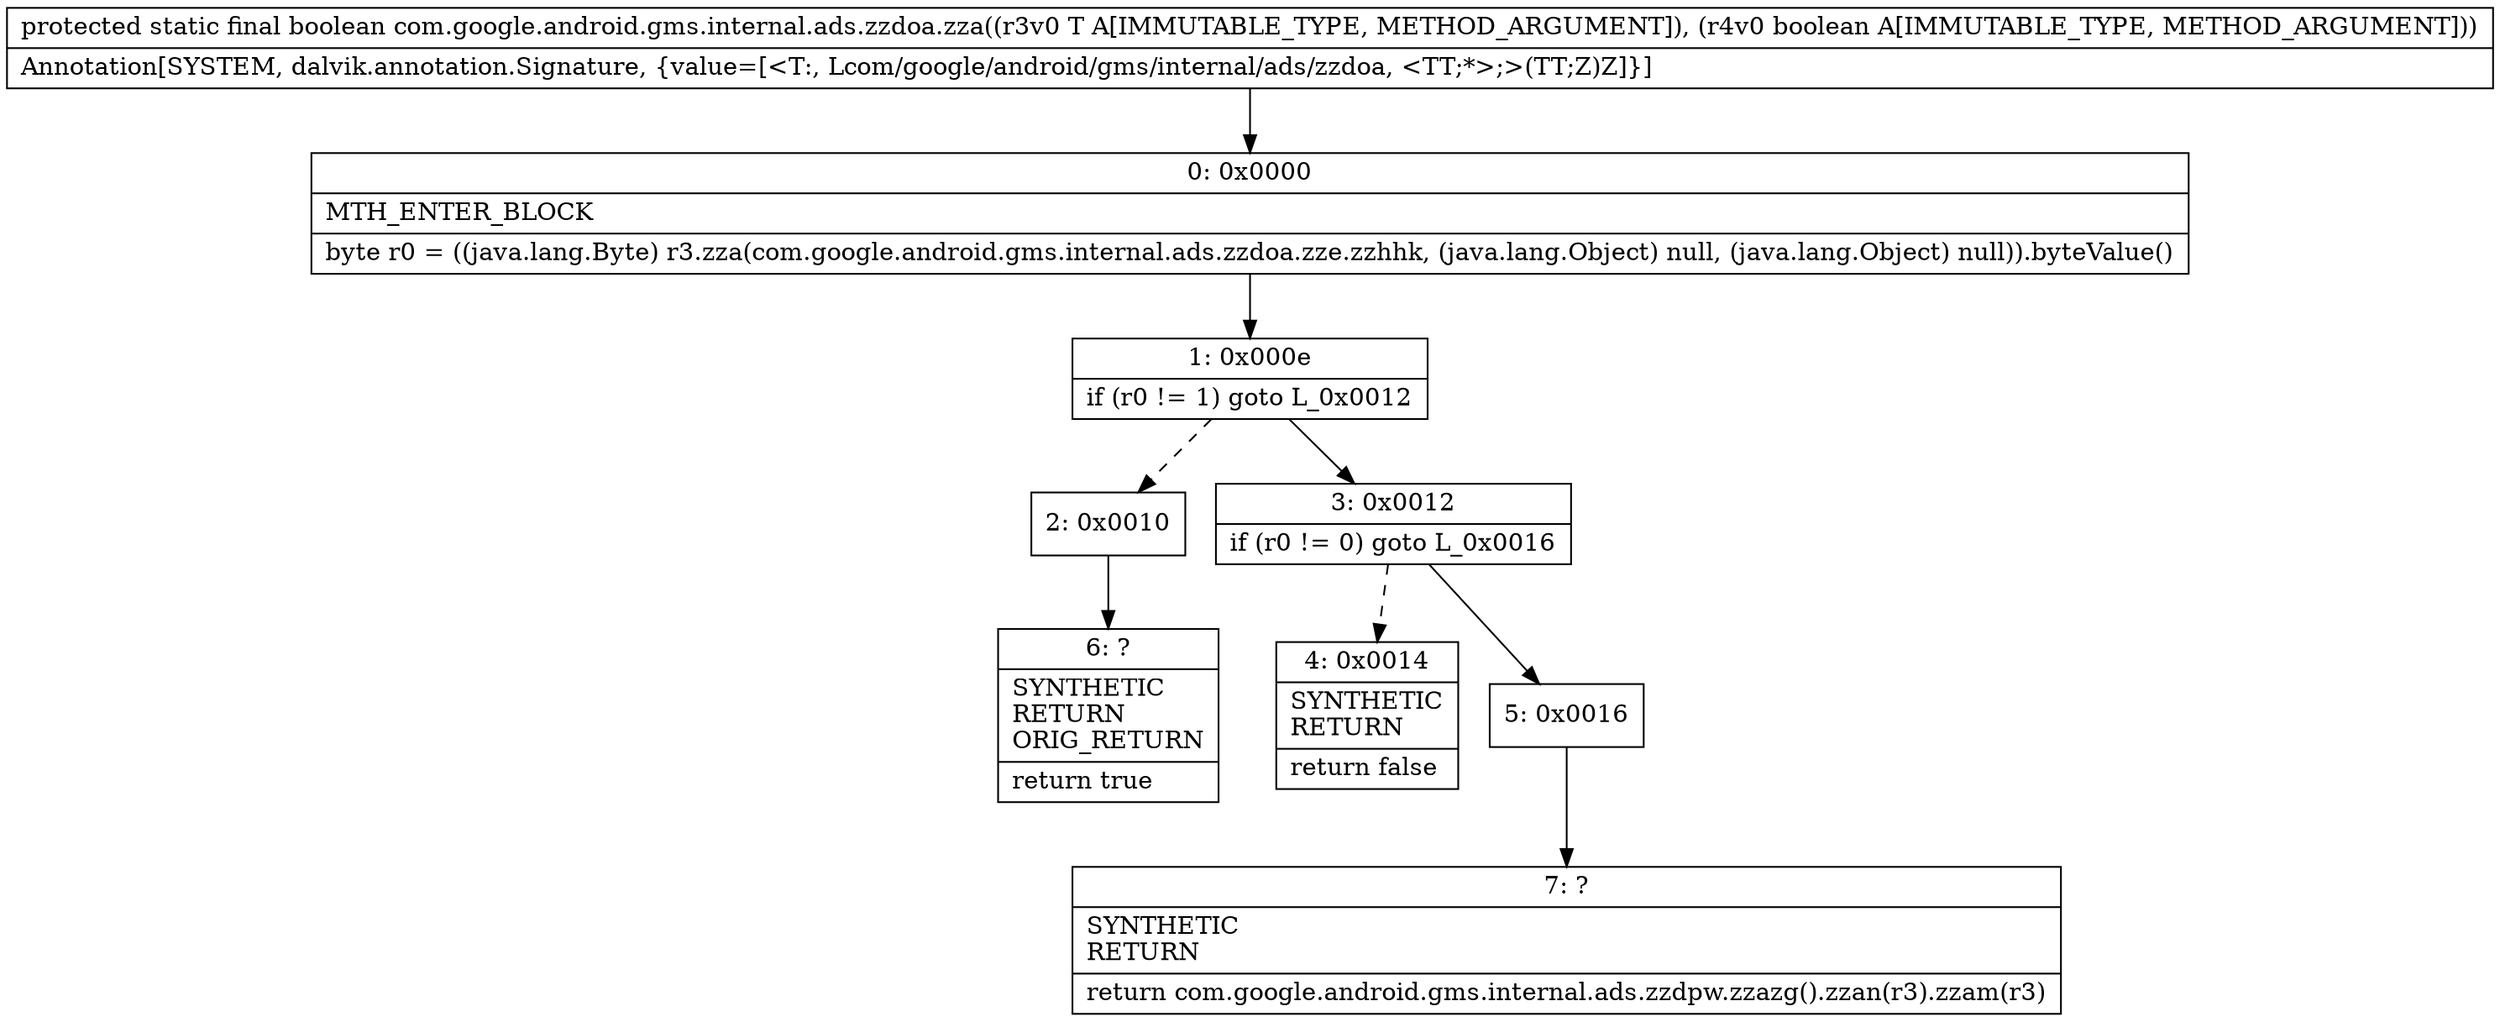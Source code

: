 digraph "CFG forcom.google.android.gms.internal.ads.zzdoa.zza(Lcom\/google\/android\/gms\/internal\/ads\/zzdoa;Z)Z" {
Node_0 [shape=record,label="{0\:\ 0x0000|MTH_ENTER_BLOCK\l|byte r0 = ((java.lang.Byte) r3.zza(com.google.android.gms.internal.ads.zzdoa.zze.zzhhk, (java.lang.Object) null, (java.lang.Object) null)).byteValue()\l}"];
Node_1 [shape=record,label="{1\:\ 0x000e|if (r0 != 1) goto L_0x0012\l}"];
Node_2 [shape=record,label="{2\:\ 0x0010}"];
Node_3 [shape=record,label="{3\:\ 0x0012|if (r0 != 0) goto L_0x0016\l}"];
Node_4 [shape=record,label="{4\:\ 0x0014|SYNTHETIC\lRETURN\l|return false\l}"];
Node_5 [shape=record,label="{5\:\ 0x0016}"];
Node_6 [shape=record,label="{6\:\ ?|SYNTHETIC\lRETURN\lORIG_RETURN\l|return true\l}"];
Node_7 [shape=record,label="{7\:\ ?|SYNTHETIC\lRETURN\l|return com.google.android.gms.internal.ads.zzdpw.zzazg().zzan(r3).zzam(r3)\l}"];
MethodNode[shape=record,label="{protected static final boolean com.google.android.gms.internal.ads.zzdoa.zza((r3v0 T A[IMMUTABLE_TYPE, METHOD_ARGUMENT]), (r4v0 boolean A[IMMUTABLE_TYPE, METHOD_ARGUMENT]))  | Annotation[SYSTEM, dalvik.annotation.Signature, \{value=[\<T:, Lcom\/google\/android\/gms\/internal\/ads\/zzdoa, \<TT;*\>;\>(TT;Z)Z]\}]\l}"];
MethodNode -> Node_0;
Node_0 -> Node_1;
Node_1 -> Node_2[style=dashed];
Node_1 -> Node_3;
Node_2 -> Node_6;
Node_3 -> Node_4[style=dashed];
Node_3 -> Node_5;
Node_5 -> Node_7;
}

